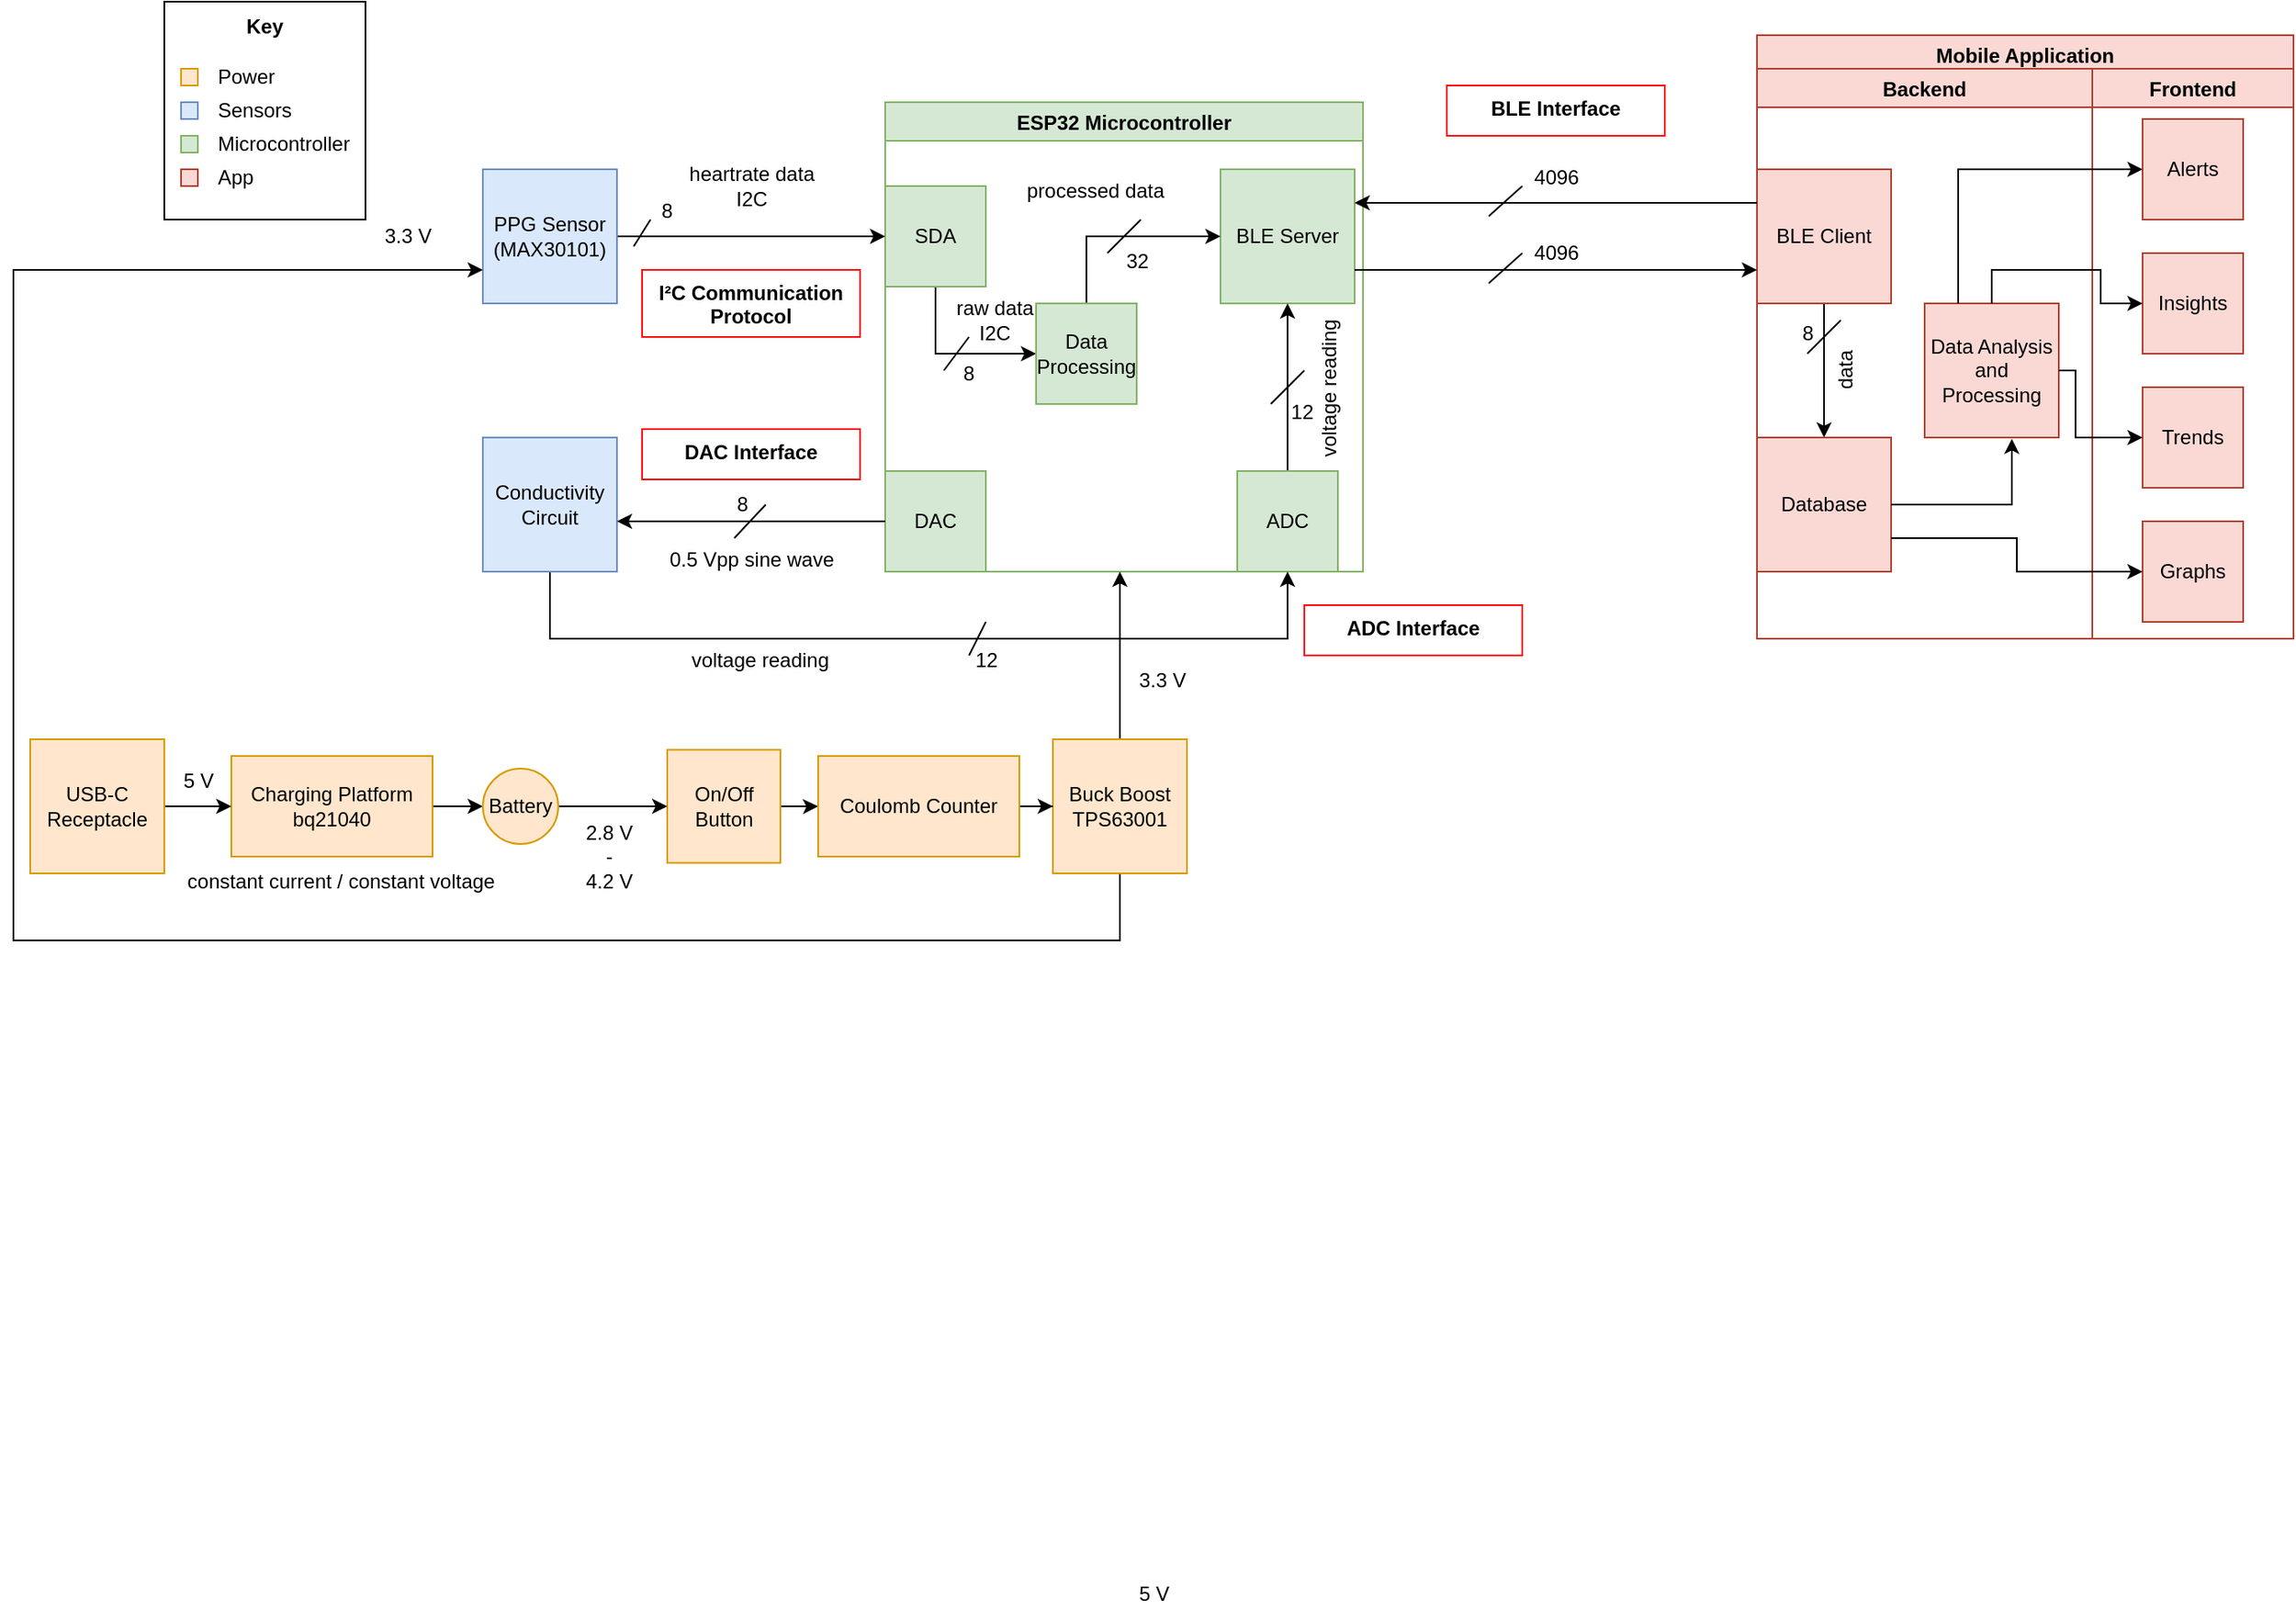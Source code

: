 <mxfile version="26.1.0" pages="2">
  <diagram name="Page-1" id="XvgeLyfi9btd6hkqeVps">
    <mxGraphModel dx="2487" dy="908" grid="1" gridSize="10" guides="1" tooltips="1" connect="1" arrows="1" fold="1" page="1" pageScale="1" pageWidth="800" pageHeight="600" math="0" shadow="0">
      <root>
        <mxCell id="0" />
        <mxCell id="1" parent="0" />
        <mxCell id="u4qym9Ppzm83e0D_M728-1" value="Mobile Application" style="swimlane;fillColor=#fad9d5;strokeColor=#ae4132;" parent="1" vertex="1" connectable="0">
          <mxGeometry x="840" y="40" width="320" height="360" as="geometry" />
        </mxCell>
        <mxCell id="u4qym9Ppzm83e0D_M728-16" value="Backend" style="swimlane;fillColor=#fad9d5;strokeColor=#ae4132;" parent="u4qym9Ppzm83e0D_M728-1" vertex="1" connectable="0">
          <mxGeometry y="20" width="200" height="340" as="geometry" />
        </mxCell>
        <mxCell id="u4qym9Ppzm83e0D_M728-38" style="edgeStyle=orthogonalEdgeStyle;rounded=0;orthogonalLoop=1;jettySize=auto;html=1;exitX=0.5;exitY=1;exitDx=0;exitDy=0;entryX=0.5;entryY=0;entryDx=0;entryDy=0;" parent="u4qym9Ppzm83e0D_M728-16" source="u4qym9Ppzm83e0D_M728-5" target="u4qym9Ppzm83e0D_M728-37" edge="1">
          <mxGeometry relative="1" as="geometry" />
        </mxCell>
        <mxCell id="u4qym9Ppzm83e0D_M728-5" value="BLE Client" style="whiteSpace=wrap;html=1;aspect=fixed;fillColor=#fad9d5;strokeColor=#ae4132;" parent="u4qym9Ppzm83e0D_M728-16" vertex="1">
          <mxGeometry y="60" width="80" height="80" as="geometry" />
        </mxCell>
        <mxCell id="u4qym9Ppzm83e0D_M728-37" value="Database" style="whiteSpace=wrap;html=1;aspect=fixed;fillColor=#fad9d5;strokeColor=#ae4132;" parent="u4qym9Ppzm83e0D_M728-16" vertex="1">
          <mxGeometry y="220" width="80" height="80" as="geometry" />
        </mxCell>
        <mxCell id="u4qym9Ppzm83e0D_M728-43" value="Data Analysis and Processing" style="whiteSpace=wrap;html=1;aspect=fixed;fillColor=#fad9d5;strokeColor=#ae4132;" parent="u4qym9Ppzm83e0D_M728-16" vertex="1">
          <mxGeometry x="100" y="140" width="80" height="80" as="geometry" />
        </mxCell>
        <mxCell id="u4qym9Ppzm83e0D_M728-44" style="edgeStyle=orthogonalEdgeStyle;rounded=0;orthogonalLoop=1;jettySize=auto;html=1;exitX=1;exitY=0.5;exitDx=0;exitDy=0;entryX=0.65;entryY=1.009;entryDx=0;entryDy=0;entryPerimeter=0;" parent="u4qym9Ppzm83e0D_M728-16" source="u4qym9Ppzm83e0D_M728-37" target="u4qym9Ppzm83e0D_M728-43" edge="1">
          <mxGeometry relative="1" as="geometry" />
        </mxCell>
        <mxCell id="vP7fXU4nIcjZddZ_0kmI-10" value="data&lt;div&gt;&lt;br&gt;&lt;/div&gt;" style="text;html=1;align=center;verticalAlign=middle;resizable=0;points=[];autosize=1;strokeColor=none;fillColor=none;rotation=-90;" vertex="1" parent="u4qym9Ppzm83e0D_M728-16">
          <mxGeometry x="35" y="160" width="50" height="40" as="geometry" />
        </mxCell>
        <mxCell id="vP7fXU4nIcjZddZ_0kmI-49" value="" style="endArrow=none;html=1;rounded=0;" edge="1" parent="u4qym9Ppzm83e0D_M728-16">
          <mxGeometry width="50" height="50" relative="1" as="geometry">
            <mxPoint x="30" y="170" as="sourcePoint" />
            <mxPoint x="50" y="150" as="targetPoint" />
          </mxGeometry>
        </mxCell>
        <mxCell id="vP7fXU4nIcjZddZ_0kmI-50" value="&lt;div&gt;8&lt;/div&gt;" style="text;html=1;align=center;verticalAlign=middle;resizable=0;points=[];autosize=1;strokeColor=none;fillColor=none;" vertex="1" parent="u4qym9Ppzm83e0D_M728-16">
          <mxGeometry x="15" y="143" width="30" height="30" as="geometry" />
        </mxCell>
        <mxCell id="u4qym9Ppzm83e0D_M728-4" value="ESP32 Microcontroller" style="swimlane;fillColor=#d5e8d4;strokeColor=#82b366;" parent="1" vertex="1" connectable="0">
          <mxGeometry x="320" y="80" width="285" height="280" as="geometry" />
        </mxCell>
        <mxCell id="u4qym9Ppzm83e0D_M728-6" value="BLE Server" style="whiteSpace=wrap;html=1;aspect=fixed;fillColor=#d5e8d4;strokeColor=#82b366;" parent="u4qym9Ppzm83e0D_M728-4" vertex="1">
          <mxGeometry x="200" y="40" width="80" height="80" as="geometry" />
        </mxCell>
        <mxCell id="u4qym9Ppzm83e0D_M728-31" style="edgeStyle=orthogonalEdgeStyle;rounded=0;orthogonalLoop=1;jettySize=auto;html=1;exitX=0.5;exitY=1;exitDx=0;exitDy=0;entryX=0;entryY=0.5;entryDx=0;entryDy=0;" parent="u4qym9Ppzm83e0D_M728-4" source="u4qym9Ppzm83e0D_M728-23" target="u4qym9Ppzm83e0D_M728-28" edge="1">
          <mxGeometry relative="1" as="geometry" />
        </mxCell>
        <mxCell id="u4qym9Ppzm83e0D_M728-23" value="SDA" style="whiteSpace=wrap;html=1;aspect=fixed;fillColor=#d5e8d4;strokeColor=#82b366;" parent="u4qym9Ppzm83e0D_M728-4" vertex="1">
          <mxGeometry y="50" width="60" height="60" as="geometry" />
        </mxCell>
        <mxCell id="u4qym9Ppzm83e0D_M728-33" style="edgeStyle=orthogonalEdgeStyle;rounded=0;orthogonalLoop=1;jettySize=auto;html=1;exitX=0.5;exitY=0;exitDx=0;exitDy=0;entryX=0;entryY=0.5;entryDx=0;entryDy=0;" parent="u4qym9Ppzm83e0D_M728-4" source="u4qym9Ppzm83e0D_M728-28" target="u4qym9Ppzm83e0D_M728-6" edge="1">
          <mxGeometry relative="1" as="geometry" />
        </mxCell>
        <mxCell id="u4qym9Ppzm83e0D_M728-28" value="Data Processing" style="whiteSpace=wrap;html=1;aspect=fixed;fillColor=#d5e8d4;strokeColor=#82b366;" parent="u4qym9Ppzm83e0D_M728-4" vertex="1">
          <mxGeometry x="90" y="120" width="60" height="60" as="geometry" />
        </mxCell>
        <mxCell id="u4qym9Ppzm83e0D_M728-30" value="raw data&lt;div&gt;I2C&lt;/div&gt;" style="text;html=1;align=center;verticalAlign=middle;resizable=0;points=[];autosize=1;strokeColor=none;fillColor=none;" parent="u4qym9Ppzm83e0D_M728-4" vertex="1">
          <mxGeometry x="30" y="110" width="70" height="40" as="geometry" />
        </mxCell>
        <mxCell id="u4qym9Ppzm83e0D_M728-34" value="processed data&lt;div&gt;&lt;br&gt;&lt;/div&gt;" style="text;html=1;align=center;verticalAlign=middle;resizable=0;points=[];autosize=1;strokeColor=none;fillColor=none;" parent="u4qym9Ppzm83e0D_M728-4" vertex="1">
          <mxGeometry x="70" y="40" width="110" height="40" as="geometry" />
        </mxCell>
        <mxCell id="vP7fXU4nIcjZddZ_0kmI-76" style="edgeStyle=orthogonalEdgeStyle;rounded=0;orthogonalLoop=1;jettySize=auto;html=1;exitX=0.5;exitY=0;exitDx=0;exitDy=0;entryX=0.5;entryY=1;entryDx=0;entryDy=0;" edge="1" parent="u4qym9Ppzm83e0D_M728-4" source="u4qym9Ppzm83e0D_M728-35" target="u4qym9Ppzm83e0D_M728-6">
          <mxGeometry relative="1" as="geometry" />
        </mxCell>
        <mxCell id="u4qym9Ppzm83e0D_M728-35" value="ADC" style="whiteSpace=wrap;html=1;aspect=fixed;fillColor=#d5e8d4;strokeColor=#82b366;" parent="u4qym9Ppzm83e0D_M728-4" vertex="1">
          <mxGeometry x="210" y="220" width="60" height="60" as="geometry" />
        </mxCell>
        <mxCell id="vP7fXU4nIcjZddZ_0kmI-1" value="DAC" style="whiteSpace=wrap;html=1;aspect=fixed;fillColor=#d5e8d4;strokeColor=#82b366;" vertex="1" parent="u4qym9Ppzm83e0D_M728-4">
          <mxGeometry y="220" width="60" height="60" as="geometry" />
        </mxCell>
        <mxCell id="vP7fXU4nIcjZddZ_0kmI-9" value="&lt;div&gt;12&amp;nbsp;&lt;/div&gt;" style="text;html=1;align=center;verticalAlign=middle;resizable=0;points=[];autosize=1;strokeColor=none;fillColor=none;" vertex="1" parent="u4qym9Ppzm83e0D_M728-4">
          <mxGeometry x="230" y="170" width="40" height="30" as="geometry" />
        </mxCell>
        <mxCell id="vP7fXU4nIcjZddZ_0kmI-38" value="" style="endArrow=none;html=1;rounded=0;" edge="1" parent="u4qym9Ppzm83e0D_M728-4">
          <mxGeometry width="50" height="50" relative="1" as="geometry">
            <mxPoint x="230" y="180" as="sourcePoint" />
            <mxPoint x="250" y="160" as="targetPoint" />
          </mxGeometry>
        </mxCell>
        <mxCell id="vP7fXU4nIcjZddZ_0kmI-45" value="" style="endArrow=none;html=1;rounded=0;" edge="1" parent="u4qym9Ppzm83e0D_M728-4">
          <mxGeometry width="50" height="50" relative="1" as="geometry">
            <mxPoint x="35" y="160" as="sourcePoint" />
            <mxPoint x="50" y="140" as="targetPoint" />
          </mxGeometry>
        </mxCell>
        <mxCell id="vP7fXU4nIcjZddZ_0kmI-46" value="8" style="text;html=1;align=center;verticalAlign=middle;whiteSpace=wrap;rounded=0;" vertex="1" parent="u4qym9Ppzm83e0D_M728-4">
          <mxGeometry x="20" y="147" width="60" height="30" as="geometry" />
        </mxCell>
        <mxCell id="vP7fXU4nIcjZddZ_0kmI-47" value="" style="endArrow=none;html=1;rounded=0;" edge="1" parent="u4qym9Ppzm83e0D_M728-4">
          <mxGeometry width="50" height="50" relative="1" as="geometry">
            <mxPoint x="132.5" y="90" as="sourcePoint" />
            <mxPoint x="152.5" y="70" as="targetPoint" />
          </mxGeometry>
        </mxCell>
        <mxCell id="vP7fXU4nIcjZddZ_0kmI-48" value="&lt;div&gt;32&lt;/div&gt;" style="text;html=1;align=center;verticalAlign=middle;resizable=0;points=[];autosize=1;strokeColor=none;fillColor=none;" vertex="1" parent="u4qym9Ppzm83e0D_M728-4">
          <mxGeometry x="130" y="80" width="40" height="30" as="geometry" />
        </mxCell>
        <mxCell id="vP7fXU4nIcjZddZ_0kmI-75" value="voltage reading" style="text;html=1;align=center;verticalAlign=middle;resizable=0;points=[];autosize=1;strokeColor=none;fillColor=none;rotation=-90;" vertex="1" parent="u4qym9Ppzm83e0D_M728-4">
          <mxGeometry x="210" y="156" width="110" height="30" as="geometry" />
        </mxCell>
        <mxCell id="u4qym9Ppzm83e0D_M728-9" style="edgeStyle=orthogonalEdgeStyle;rounded=0;orthogonalLoop=1;jettySize=auto;html=1;exitX=0;exitY=0.25;exitDx=0;exitDy=0;entryX=1;entryY=0.25;entryDx=0;entryDy=0;" parent="1" source="u4qym9Ppzm83e0D_M728-5" target="u4qym9Ppzm83e0D_M728-6" edge="1">
          <mxGeometry relative="1" as="geometry" />
        </mxCell>
        <mxCell id="u4qym9Ppzm83e0D_M728-10" style="edgeStyle=orthogonalEdgeStyle;rounded=0;orthogonalLoop=1;jettySize=auto;html=1;exitX=1;exitY=0.75;exitDx=0;exitDy=0;entryX=0;entryY=0.75;entryDx=0;entryDy=0;" parent="1" source="u4qym9Ppzm83e0D_M728-6" target="u4qym9Ppzm83e0D_M728-5" edge="1">
          <mxGeometry relative="1" as="geometry" />
        </mxCell>
        <mxCell id="u4qym9Ppzm83e0D_M728-18" value="Frontend" style="swimlane;startSize=23;fillColor=#fad9d5;strokeColor=#ae4132;" parent="1" vertex="1" connectable="0">
          <mxGeometry x="1040" y="60" width="120" height="340" as="geometry" />
        </mxCell>
        <mxCell id="u4qym9Ppzm83e0D_M728-49" value="Graphs" style="whiteSpace=wrap;html=1;aspect=fixed;fillColor=#fad9d5;strokeColor=#ae4132;" parent="u4qym9Ppzm83e0D_M728-18" vertex="1">
          <mxGeometry x="30" y="270" width="60" height="60" as="geometry" />
        </mxCell>
        <mxCell id="u4qym9Ppzm83e0D_M728-51" value="Trends" style="whiteSpace=wrap;html=1;aspect=fixed;fillColor=#fad9d5;strokeColor=#ae4132;" parent="u4qym9Ppzm83e0D_M728-18" vertex="1">
          <mxGeometry x="30" y="190" width="60" height="60" as="geometry" />
        </mxCell>
        <mxCell id="u4qym9Ppzm83e0D_M728-55" value="Insights" style="whiteSpace=wrap;html=1;aspect=fixed;fillColor=#fad9d5;strokeColor=#ae4132;" parent="u4qym9Ppzm83e0D_M728-18" vertex="1">
          <mxGeometry x="30" y="110" width="60" height="60" as="geometry" />
        </mxCell>
        <mxCell id="u4qym9Ppzm83e0D_M728-56" value="Alerts" style="whiteSpace=wrap;html=1;aspect=fixed;fillColor=#fad9d5;strokeColor=#ae4132;" parent="u4qym9Ppzm83e0D_M728-18" vertex="1">
          <mxGeometry x="30" y="30" width="60" height="60" as="geometry" />
        </mxCell>
        <mxCell id="u4qym9Ppzm83e0D_M728-24" style="edgeStyle=orthogonalEdgeStyle;rounded=0;orthogonalLoop=1;jettySize=auto;html=1;exitX=1;exitY=0.5;exitDx=0;exitDy=0;entryX=0;entryY=0.5;entryDx=0;entryDy=0;" parent="1" source="u4qym9Ppzm83e0D_M728-21" target="u4qym9Ppzm83e0D_M728-23" edge="1">
          <mxGeometry relative="1" as="geometry" />
        </mxCell>
        <mxCell id="u4qym9Ppzm83e0D_M728-21" value="PPG Sensor&lt;div&gt;(MAX30101)&lt;/div&gt;" style="whiteSpace=wrap;html=1;aspect=fixed;fillColor=#dae8fc;strokeColor=#6c8ebf;" parent="1" vertex="1">
          <mxGeometry x="80" y="120" width="80" height="80" as="geometry" />
        </mxCell>
        <mxCell id="u4qym9Ppzm83e0D_M728-20" value="&lt;font face=&quot;Helvetica&quot;&gt;&lt;b&gt;I²C Communication Protocol&lt;/b&gt;&lt;/font&gt;" style="text;whiteSpace=wrap;html=1;strokeColor=light-dark(#fb0909, #ededed);align=center;" parent="1" vertex="1">
          <mxGeometry x="175" y="180" width="130" height="40" as="geometry" />
        </mxCell>
        <mxCell id="u4qym9Ppzm83e0D_M728-25" value="heartrate&lt;span style=&quot;background-color: transparent; color: light-dark(rgb(0, 0, 0), rgb(255, 255, 255));&quot;&gt;&amp;nbsp;data&lt;/span&gt;&lt;div&gt;&lt;span style=&quot;background-color: transparent; color: light-dark(rgb(0, 0, 0), rgb(255, 255, 255));&quot;&gt;I2C&lt;/span&gt;&lt;/div&gt;" style="text;html=1;align=center;verticalAlign=middle;resizable=0;points=[];autosize=1;strokeColor=none;fillColor=none;" parent="1" vertex="1">
          <mxGeometry x="190" y="110" width="100" height="40" as="geometry" />
        </mxCell>
        <mxCell id="vP7fXU4nIcjZddZ_0kmI-6" style="edgeStyle=orthogonalEdgeStyle;rounded=0;orthogonalLoop=1;jettySize=auto;html=1;entryX=0.5;entryY=1;entryDx=0;entryDy=0;" edge="1" parent="1" source="u4qym9Ppzm83e0D_M728-36" target="u4qym9Ppzm83e0D_M728-35">
          <mxGeometry relative="1" as="geometry">
            <mxPoint x="550" y="360" as="targetPoint" />
            <Array as="points">
              <mxPoint x="120" y="400" />
              <mxPoint x="560" y="400" />
            </Array>
          </mxGeometry>
        </mxCell>
        <mxCell id="u4qym9Ppzm83e0D_M728-36" value="Conductivity Circuit" style="whiteSpace=wrap;html=1;aspect=fixed;fillColor=#dae8fc;strokeColor=#6c8ebf;" parent="1" vertex="1">
          <mxGeometry x="80" y="280" width="80" height="80" as="geometry" />
        </mxCell>
        <mxCell id="u4qym9Ppzm83e0D_M728-54" style="edgeStyle=orthogonalEdgeStyle;rounded=0;orthogonalLoop=1;jettySize=auto;html=1;exitX=1;exitY=0.75;exitDx=0;exitDy=0;" parent="1" source="u4qym9Ppzm83e0D_M728-37" target="u4qym9Ppzm83e0D_M728-49" edge="1">
          <mxGeometry relative="1" as="geometry" />
        </mxCell>
        <mxCell id="u4qym9Ppzm83e0D_M728-57" style="edgeStyle=orthogonalEdgeStyle;rounded=0;orthogonalLoop=1;jettySize=auto;html=1;exitX=1;exitY=0.5;exitDx=0;exitDy=0;entryX=0;entryY=0.5;entryDx=0;entryDy=0;" parent="1" source="u4qym9Ppzm83e0D_M728-43" target="u4qym9Ppzm83e0D_M728-51" edge="1">
          <mxGeometry relative="1" as="geometry">
            <Array as="points">
              <mxPoint x="1030" y="240" />
              <mxPoint x="1030" y="280" />
            </Array>
          </mxGeometry>
        </mxCell>
        <mxCell id="u4qym9Ppzm83e0D_M728-58" style="edgeStyle=orthogonalEdgeStyle;rounded=0;orthogonalLoop=1;jettySize=auto;html=1;exitX=0.5;exitY=0;exitDx=0;exitDy=0;entryX=0;entryY=0.5;entryDx=0;entryDy=0;" parent="1" source="u4qym9Ppzm83e0D_M728-43" target="u4qym9Ppzm83e0D_M728-55" edge="1">
          <mxGeometry relative="1" as="geometry" />
        </mxCell>
        <mxCell id="u4qym9Ppzm83e0D_M728-59" style="edgeStyle=orthogonalEdgeStyle;rounded=0;orthogonalLoop=1;jettySize=auto;html=1;exitX=0.25;exitY=0;exitDx=0;exitDy=0;entryX=0;entryY=0.5;entryDx=0;entryDy=0;" parent="1" source="u4qym9Ppzm83e0D_M728-43" target="u4qym9Ppzm83e0D_M728-56" edge="1">
          <mxGeometry relative="1" as="geometry" />
        </mxCell>
        <mxCell id="u4qym9Ppzm83e0D_M728-66" value="&lt;div&gt;0.5 Vpp sine wave&lt;/div&gt;" style="text;html=1;align=center;verticalAlign=middle;resizable=0;points=[];autosize=1;strokeColor=none;fillColor=none;" parent="1" vertex="1">
          <mxGeometry x="180" y="338" width="120" height="30" as="geometry" />
        </mxCell>
        <mxCell id="vP7fXU4nIcjZddZ_0kmI-4" value="" style="edgeStyle=orthogonalEdgeStyle;rounded=0;orthogonalLoop=1;jettySize=auto;html=1;" edge="1" parent="1" source="vP7fXU4nIcjZddZ_0kmI-1" target="u4qym9Ppzm83e0D_M728-36">
          <mxGeometry relative="1" as="geometry">
            <Array as="points">
              <mxPoint x="210" y="330" />
              <mxPoint x="210" y="330" />
            </Array>
          </mxGeometry>
        </mxCell>
        <mxCell id="vP7fXU4nIcjZddZ_0kmI-14" style="edgeStyle=orthogonalEdgeStyle;rounded=0;orthogonalLoop=1;jettySize=auto;html=1;exitX=0.5;exitY=0;exitDx=0;exitDy=0;" edge="1" parent="1" source="vP7fXU4nIcjZddZ_0kmI-13">
          <mxGeometry relative="1" as="geometry">
            <mxPoint x="460" y="360" as="targetPoint" />
          </mxGeometry>
        </mxCell>
        <mxCell id="vP7fXU4nIcjZddZ_0kmI-73" style="edgeStyle=orthogonalEdgeStyle;rounded=0;orthogonalLoop=1;jettySize=auto;html=1;exitX=0.5;exitY=1;exitDx=0;exitDy=0;entryX=0;entryY=0.75;entryDx=0;entryDy=0;" edge="1" parent="1" source="vP7fXU4nIcjZddZ_0kmI-13" target="u4qym9Ppzm83e0D_M728-21">
          <mxGeometry relative="1" as="geometry">
            <Array as="points">
              <mxPoint x="460" y="580" />
              <mxPoint x="-200" y="580" />
              <mxPoint x="-200" y="180" />
            </Array>
          </mxGeometry>
        </mxCell>
        <mxCell id="vP7fXU4nIcjZddZ_0kmI-13" value="Buck Boost&lt;div&gt;TPS63001&lt;/div&gt;" style="whiteSpace=wrap;html=1;aspect=fixed;fillColor=#ffe6cc;strokeColor=#d79b00;" vertex="1" parent="1">
          <mxGeometry x="420" y="460" width="80" height="80" as="geometry" />
        </mxCell>
        <mxCell id="vP7fXU4nIcjZddZ_0kmI-15" value="3.3 V" style="text;html=1;align=center;verticalAlign=middle;resizable=0;points=[];autosize=1;strokeColor=none;fillColor=none;" vertex="1" parent="1">
          <mxGeometry x="460" y="410" width="50" height="30" as="geometry" />
        </mxCell>
        <mxCell id="vP7fXU4nIcjZddZ_0kmI-26" value="" style="edgeStyle=orthogonalEdgeStyle;rounded=0;orthogonalLoop=1;jettySize=auto;html=1;" edge="1" parent="1" source="vP7fXU4nIcjZddZ_0kmI-16" target="vP7fXU4nIcjZddZ_0kmI-25">
          <mxGeometry relative="1" as="geometry" />
        </mxCell>
        <mxCell id="vP7fXU4nIcjZddZ_0kmI-16" value="On/Off Button" style="whiteSpace=wrap;html=1;aspect=fixed;fillColor=#ffe6cc;strokeColor=#d79b00;" vertex="1" parent="1">
          <mxGeometry x="190" y="466.25" width="67.5" height="67.5" as="geometry" />
        </mxCell>
        <mxCell id="vP7fXU4nIcjZddZ_0kmI-23" value="" style="edgeStyle=orthogonalEdgeStyle;rounded=0;orthogonalLoop=1;jettySize=auto;html=1;" edge="1" parent="1" source="vP7fXU4nIcjZddZ_0kmI-18" target="vP7fXU4nIcjZddZ_0kmI-21">
          <mxGeometry relative="1" as="geometry" />
        </mxCell>
        <mxCell id="vP7fXU4nIcjZddZ_0kmI-18" value="Charging Platform&lt;div&gt;bq21040&lt;/div&gt;" style="rounded=0;whiteSpace=wrap;html=1;fillColor=#ffe6cc;strokeColor=#d79b00;" vertex="1" parent="1">
          <mxGeometry x="-70" y="470" width="120" height="60" as="geometry" />
        </mxCell>
        <mxCell id="vP7fXU4nIcjZddZ_0kmI-24" value="" style="edgeStyle=orthogonalEdgeStyle;rounded=0;orthogonalLoop=1;jettySize=auto;html=1;" edge="1" parent="1" source="vP7fXU4nIcjZddZ_0kmI-21" target="vP7fXU4nIcjZddZ_0kmI-16">
          <mxGeometry relative="1" as="geometry" />
        </mxCell>
        <mxCell id="vP7fXU4nIcjZddZ_0kmI-21" value="Battery" style="ellipse;whiteSpace=wrap;html=1;aspect=fixed;fillColor=#ffe6cc;strokeColor=#d79b00;" vertex="1" parent="1">
          <mxGeometry x="80" y="477.5" width="45" height="45" as="geometry" />
        </mxCell>
        <mxCell id="vP7fXU4nIcjZddZ_0kmI-27" value="" style="edgeStyle=orthogonalEdgeStyle;rounded=0;orthogonalLoop=1;jettySize=auto;html=1;" edge="1" parent="1" source="vP7fXU4nIcjZddZ_0kmI-25" target="vP7fXU4nIcjZddZ_0kmI-13">
          <mxGeometry relative="1" as="geometry" />
        </mxCell>
        <mxCell id="vP7fXU4nIcjZddZ_0kmI-25" value="Coulomb Counter" style="rounded=0;whiteSpace=wrap;html=1;fillColor=#ffe6cc;strokeColor=#d79b00;" vertex="1" parent="1">
          <mxGeometry x="280" y="470" width="120" height="60" as="geometry" />
        </mxCell>
        <mxCell id="vP7fXU4nIcjZddZ_0kmI-28" value="&lt;div&gt;&lt;span style=&quot;background-color: transparent; color: light-dark(rgb(0, 0, 0), rgb(255, 255, 255));&quot;&gt;5 V&lt;/span&gt;&lt;/div&gt;" style="text;html=1;align=center;verticalAlign=middle;resizable=0;points=[];autosize=1;strokeColor=none;fillColor=none;" vertex="1" parent="1">
          <mxGeometry x="460" y="955" width="40" height="30" as="geometry" />
        </mxCell>
        <mxCell id="vP7fXU4nIcjZddZ_0kmI-29" value="constant current / constant voltage" style="text;html=1;align=center;verticalAlign=middle;resizable=0;points=[];autosize=1;strokeColor=none;fillColor=none;" vertex="1" parent="1">
          <mxGeometry x="-110" y="530" width="210" height="30" as="geometry" />
        </mxCell>
        <mxCell id="vP7fXU4nIcjZddZ_0kmI-30" value="&lt;div&gt;2.8 V&lt;/div&gt;&lt;div&gt;-&lt;/div&gt;&lt;div&gt;4.2 V&lt;/div&gt;" style="text;html=1;align=center;verticalAlign=middle;resizable=0;points=[];autosize=1;strokeColor=none;fillColor=none;" vertex="1" parent="1">
          <mxGeometry x="130" y="500" width="50" height="60" as="geometry" />
        </mxCell>
        <mxCell id="vP7fXU4nIcjZddZ_0kmI-34" value="" style="edgeStyle=orthogonalEdgeStyle;rounded=0;orthogonalLoop=1;jettySize=auto;html=1;" edge="1" parent="1" source="vP7fXU4nIcjZddZ_0kmI-32" target="vP7fXU4nIcjZddZ_0kmI-18">
          <mxGeometry relative="1" as="geometry" />
        </mxCell>
        <mxCell id="vP7fXU4nIcjZddZ_0kmI-32" value="USB-C Receptacle" style="whiteSpace=wrap;html=1;aspect=fixed;fillColor=#ffe6cc;strokeColor=#d79b00;" vertex="1" parent="1">
          <mxGeometry x="-190" y="460" width="80" height="80" as="geometry" />
        </mxCell>
        <mxCell id="vP7fXU4nIcjZddZ_0kmI-36" value="" style="endArrow=none;html=1;rounded=0;" edge="1" parent="1">
          <mxGeometry width="50" height="50" relative="1" as="geometry">
            <mxPoint x="370" y="410" as="sourcePoint" />
            <mxPoint x="380" y="390" as="targetPoint" />
          </mxGeometry>
        </mxCell>
        <mxCell id="vP7fXU4nIcjZddZ_0kmI-37" value="12" style="text;html=1;align=center;verticalAlign=middle;resizable=0;points=[];autosize=1;strokeColor=none;fillColor=none;" vertex="1" parent="1">
          <mxGeometry x="360" y="398" width="40" height="30" as="geometry" />
        </mxCell>
        <mxCell id="vP7fXU4nIcjZddZ_0kmI-39" value="" style="endArrow=none;html=1;rounded=0;" edge="1" parent="1">
          <mxGeometry width="50" height="50" relative="1" as="geometry">
            <mxPoint x="230" y="340" as="sourcePoint" />
            <mxPoint x="248.75" y="320" as="targetPoint" />
          </mxGeometry>
        </mxCell>
        <mxCell id="vP7fXU4nIcjZddZ_0kmI-40" value="8" style="text;html=1;align=center;verticalAlign=middle;whiteSpace=wrap;rounded=0;" vertex="1" parent="1">
          <mxGeometry x="205" y="305" width="60" height="30" as="geometry" />
        </mxCell>
        <mxCell id="vP7fXU4nIcjZddZ_0kmI-42" value="" style="endArrow=none;html=1;rounded=0;" edge="1" parent="1">
          <mxGeometry width="50" height="50" relative="1" as="geometry">
            <mxPoint x="170" y="166" as="sourcePoint" />
            <mxPoint x="180" y="150" as="targetPoint" />
          </mxGeometry>
        </mxCell>
        <mxCell id="vP7fXU4nIcjZddZ_0kmI-43" value="8" style="text;html=1;align=center;verticalAlign=middle;whiteSpace=wrap;rounded=0;" vertex="1" parent="1">
          <mxGeometry x="160" y="130" width="60" height="30" as="geometry" />
        </mxCell>
        <mxCell id="vP7fXU4nIcjZddZ_0kmI-51" value="" style="endArrow=none;html=1;rounded=0;" edge="1" parent="1">
          <mxGeometry width="50" height="50" relative="1" as="geometry">
            <mxPoint x="680" y="148" as="sourcePoint" />
            <mxPoint x="700" y="130" as="targetPoint" />
          </mxGeometry>
        </mxCell>
        <mxCell id="vP7fXU4nIcjZddZ_0kmI-52" value="" style="endArrow=none;html=1;rounded=0;" edge="1" parent="1">
          <mxGeometry width="50" height="50" relative="1" as="geometry">
            <mxPoint x="680" y="188" as="sourcePoint" />
            <mxPoint x="700" y="170" as="targetPoint" />
          </mxGeometry>
        </mxCell>
        <mxCell id="vP7fXU4nIcjZddZ_0kmI-53" value="&lt;div&gt;4096&lt;/div&gt;" style="text;html=1;align=center;verticalAlign=middle;resizable=0;points=[];autosize=1;strokeColor=none;fillColor=none;" vertex="1" parent="1">
          <mxGeometry x="695" y="110" width="50" height="30" as="geometry" />
        </mxCell>
        <mxCell id="vP7fXU4nIcjZddZ_0kmI-54" value="&lt;div&gt;4096&lt;/div&gt;" style="text;html=1;align=center;verticalAlign=middle;resizable=0;points=[];autosize=1;strokeColor=none;fillColor=none;" vertex="1" parent="1">
          <mxGeometry x="695" y="155" width="50" height="30" as="geometry" />
        </mxCell>
        <mxCell id="vP7fXU4nIcjZddZ_0kmI-55" value="&lt;b&gt;Key&lt;/b&gt;&lt;div&gt;&lt;b&gt;&lt;br&gt;&lt;/b&gt;&lt;/div&gt;&lt;div&gt;&lt;b&gt;&lt;br&gt;&lt;/b&gt;&lt;/div&gt;&lt;div&gt;&lt;b&gt;&lt;br&gt;&lt;/b&gt;&lt;/div&gt;&lt;div&gt;&lt;b&gt;&lt;br&gt;&lt;/b&gt;&lt;/div&gt;&lt;div&gt;&lt;br&gt;&lt;/div&gt;&lt;div&gt;&lt;br&gt;&lt;/div&gt;&lt;div&gt;&lt;br&gt;&lt;/div&gt;" style="rounded=0;whiteSpace=wrap;html=1;" vertex="1" parent="1">
          <mxGeometry x="-110" y="20" width="120" height="130" as="geometry" />
        </mxCell>
        <mxCell id="vP7fXU4nIcjZddZ_0kmI-56" value="" style="rounded=0;whiteSpace=wrap;html=1;fillColor=#ffe6cc;strokeColor=#d79b00;" vertex="1" parent="1">
          <mxGeometry x="-100" y="60" width="10" height="10" as="geometry" />
        </mxCell>
        <mxCell id="vP7fXU4nIcjZddZ_0kmI-57" value="Power" style="text;html=1;align=left;verticalAlign=middle;whiteSpace=wrap;rounded=0;" vertex="1" parent="1">
          <mxGeometry x="-80" y="50" width="60" height="30" as="geometry" />
        </mxCell>
        <mxCell id="vP7fXU4nIcjZddZ_0kmI-58" value="" style="rounded=0;whiteSpace=wrap;html=1;fillColor=#dae8fc;strokeColor=#6c8ebf;" vertex="1" parent="1">
          <mxGeometry x="-100" y="80" width="10" height="10" as="geometry" />
        </mxCell>
        <mxCell id="vP7fXU4nIcjZddZ_0kmI-59" value="Sensors" style="text;html=1;align=left;verticalAlign=middle;whiteSpace=wrap;rounded=0;" vertex="1" parent="1">
          <mxGeometry x="-80" y="70" width="60" height="30" as="geometry" />
        </mxCell>
        <mxCell id="vP7fXU4nIcjZddZ_0kmI-60" value="" style="rounded=0;whiteSpace=wrap;html=1;fillColor=#d5e8d4;strokeColor=#82b366;" vertex="1" parent="1">
          <mxGeometry x="-100" y="100" width="10" height="10" as="geometry" />
        </mxCell>
        <mxCell id="vP7fXU4nIcjZddZ_0kmI-61" value="Microcontroller" style="text;html=1;align=left;verticalAlign=middle;whiteSpace=wrap;rounded=0;" vertex="1" parent="1">
          <mxGeometry x="-80" y="90" width="60" height="30" as="geometry" />
        </mxCell>
        <mxCell id="vP7fXU4nIcjZddZ_0kmI-66" value="" style="rounded=0;whiteSpace=wrap;html=1;fillColor=#fad9d5;strokeColor=#ae4132;" vertex="1" parent="1">
          <mxGeometry x="-100" y="120" width="10" height="10" as="geometry" />
        </mxCell>
        <mxCell id="vP7fXU4nIcjZddZ_0kmI-67" value="App" style="text;html=1;align=left;verticalAlign=middle;whiteSpace=wrap;rounded=0;" vertex="1" parent="1">
          <mxGeometry x="-80" y="110" width="60" height="30" as="geometry" />
        </mxCell>
        <mxCell id="vP7fXU4nIcjZddZ_0kmI-74" value="voltage reading" style="text;html=1;align=center;verticalAlign=middle;resizable=0;points=[];autosize=1;strokeColor=none;fillColor=none;" vertex="1" parent="1">
          <mxGeometry x="190" y="398" width="110" height="30" as="geometry" />
        </mxCell>
        <mxCell id="vP7fXU4nIcjZddZ_0kmI-69" value="&lt;font face=&quot;Helvetica&quot;&gt;&lt;b&gt;DAC Interface&lt;/b&gt;&lt;/font&gt;" style="text;whiteSpace=wrap;html=1;strokeColor=light-dark(#fb0909, #ededed);align=center;" vertex="1" parent="1">
          <mxGeometry x="175" y="275" width="130" height="30" as="geometry" />
        </mxCell>
        <mxCell id="vP7fXU4nIcjZddZ_0kmI-70" value="&lt;font face=&quot;Helvetica&quot;&gt;&lt;b&gt;ADC Interface&lt;/b&gt;&lt;/font&gt;" style="text;whiteSpace=wrap;html=1;strokeColor=light-dark(#fb0909, #ededed);align=center;" vertex="1" parent="1">
          <mxGeometry x="570" y="380" width="130" height="30" as="geometry" />
        </mxCell>
        <mxCell id="vP7fXU4nIcjZddZ_0kmI-77" value="3.3 V" style="text;html=1;align=center;verticalAlign=middle;resizable=0;points=[];autosize=1;strokeColor=none;fillColor=none;" vertex="1" parent="1">
          <mxGeometry x="10" y="145" width="50" height="30" as="geometry" />
        </mxCell>
        <mxCell id="vP7fXU4nIcjZddZ_0kmI-79" value="&lt;font face=&quot;Helvetica&quot;&gt;&lt;b&gt;BLE Interface&lt;/b&gt;&lt;/font&gt;" style="text;whiteSpace=wrap;html=1;strokeColor=light-dark(#fb0909, #ededed);align=center;" vertex="1" parent="1">
          <mxGeometry x="655" y="70" width="130" height="30" as="geometry" />
        </mxCell>
        <mxCell id="vP7fXU4nIcjZddZ_0kmI-80" value="5 V" style="text;html=1;align=center;verticalAlign=middle;resizable=0;points=[];autosize=1;strokeColor=none;fillColor=none;" vertex="1" parent="1">
          <mxGeometry x="-110" y="470" width="40" height="30" as="geometry" />
        </mxCell>
      </root>
    </mxGraphModel>
  </diagram>
  <diagram id="wZ4oMLHrNqzfF4DxEEy1" name="Page-2">
    <mxGraphModel dx="1674" dy="866" grid="0" gridSize="10" guides="1" tooltips="1" connect="1" arrows="1" fold="1" page="0" pageScale="1" pageWidth="850" pageHeight="1100" math="0" shadow="0">
      <root>
        <mxCell id="0" />
        <mxCell id="1" parent="0" />
      </root>
    </mxGraphModel>
  </diagram>
</mxfile>
